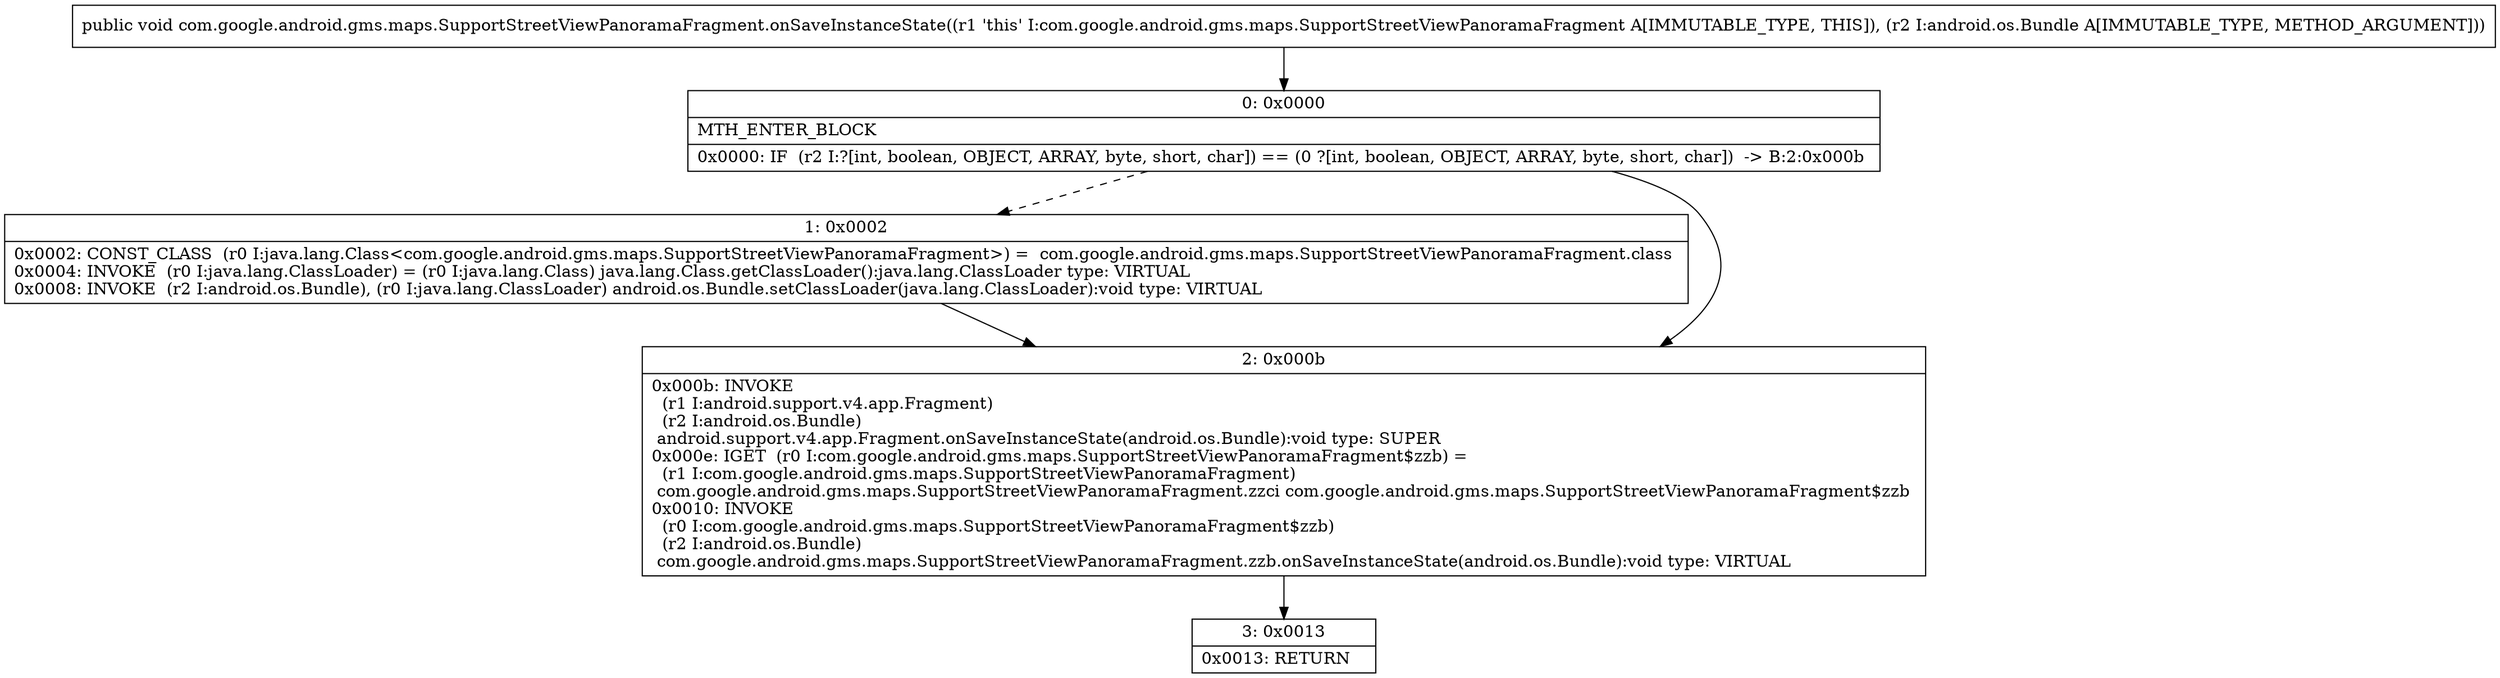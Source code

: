 digraph "CFG forcom.google.android.gms.maps.SupportStreetViewPanoramaFragment.onSaveInstanceState(Landroid\/os\/Bundle;)V" {
Node_0 [shape=record,label="{0\:\ 0x0000|MTH_ENTER_BLOCK\l|0x0000: IF  (r2 I:?[int, boolean, OBJECT, ARRAY, byte, short, char]) == (0 ?[int, boolean, OBJECT, ARRAY, byte, short, char])  \-\> B:2:0x000b \l}"];
Node_1 [shape=record,label="{1\:\ 0x0002|0x0002: CONST_CLASS  (r0 I:java.lang.Class\<com.google.android.gms.maps.SupportStreetViewPanoramaFragment\>) =  com.google.android.gms.maps.SupportStreetViewPanoramaFragment.class \l0x0004: INVOKE  (r0 I:java.lang.ClassLoader) = (r0 I:java.lang.Class) java.lang.Class.getClassLoader():java.lang.ClassLoader type: VIRTUAL \l0x0008: INVOKE  (r2 I:android.os.Bundle), (r0 I:java.lang.ClassLoader) android.os.Bundle.setClassLoader(java.lang.ClassLoader):void type: VIRTUAL \l}"];
Node_2 [shape=record,label="{2\:\ 0x000b|0x000b: INVOKE  \l  (r1 I:android.support.v4.app.Fragment)\l  (r2 I:android.os.Bundle)\l android.support.v4.app.Fragment.onSaveInstanceState(android.os.Bundle):void type: SUPER \l0x000e: IGET  (r0 I:com.google.android.gms.maps.SupportStreetViewPanoramaFragment$zzb) = \l  (r1 I:com.google.android.gms.maps.SupportStreetViewPanoramaFragment)\l com.google.android.gms.maps.SupportStreetViewPanoramaFragment.zzci com.google.android.gms.maps.SupportStreetViewPanoramaFragment$zzb \l0x0010: INVOKE  \l  (r0 I:com.google.android.gms.maps.SupportStreetViewPanoramaFragment$zzb)\l  (r2 I:android.os.Bundle)\l com.google.android.gms.maps.SupportStreetViewPanoramaFragment.zzb.onSaveInstanceState(android.os.Bundle):void type: VIRTUAL \l}"];
Node_3 [shape=record,label="{3\:\ 0x0013|0x0013: RETURN   \l}"];
MethodNode[shape=record,label="{public void com.google.android.gms.maps.SupportStreetViewPanoramaFragment.onSaveInstanceState((r1 'this' I:com.google.android.gms.maps.SupportStreetViewPanoramaFragment A[IMMUTABLE_TYPE, THIS]), (r2 I:android.os.Bundle A[IMMUTABLE_TYPE, METHOD_ARGUMENT])) }"];
MethodNode -> Node_0;
Node_0 -> Node_1[style=dashed];
Node_0 -> Node_2;
Node_1 -> Node_2;
Node_2 -> Node_3;
}

